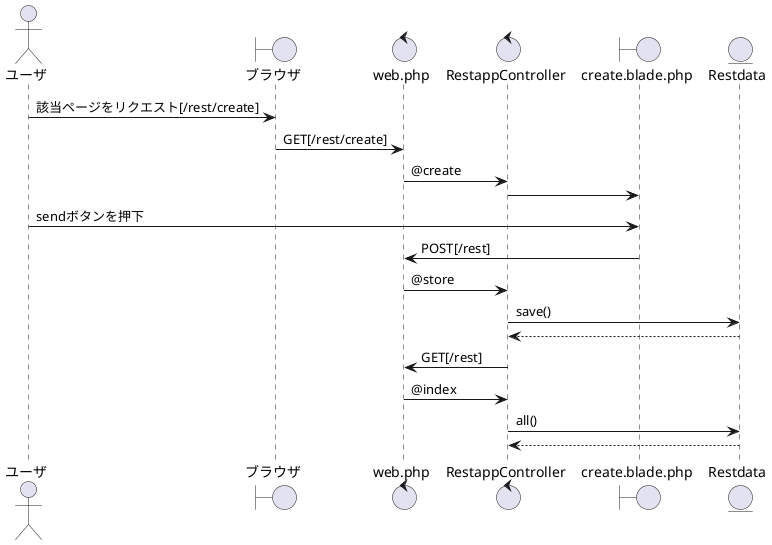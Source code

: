@startuml 300_RESTful_create
actor ユーザ
boundary ブラウザ
control web.php
control RestappController
boundary create.blade.php
entity Restdata

ユーザ -> ブラウザ:該当ページをリクエスト[/rest/create]
ブラウザ -> web.php: GET[/rest/create]
web.php -> RestappController:@create
RestappController -> create.blade.php
ユーザ -> create.blade.php:sendボタンを押下
create.blade.php -> web.php:POST[/rest]
web.php -> RestappController:@store
RestappController -> Restdata:save()
RestappController <-- Restdata
RestappController -> web.php:GET[/rest]
web.php -> RestappController:@index
RestappController -> Restdata:all()
RestappController <-- Restdata

@enduml
